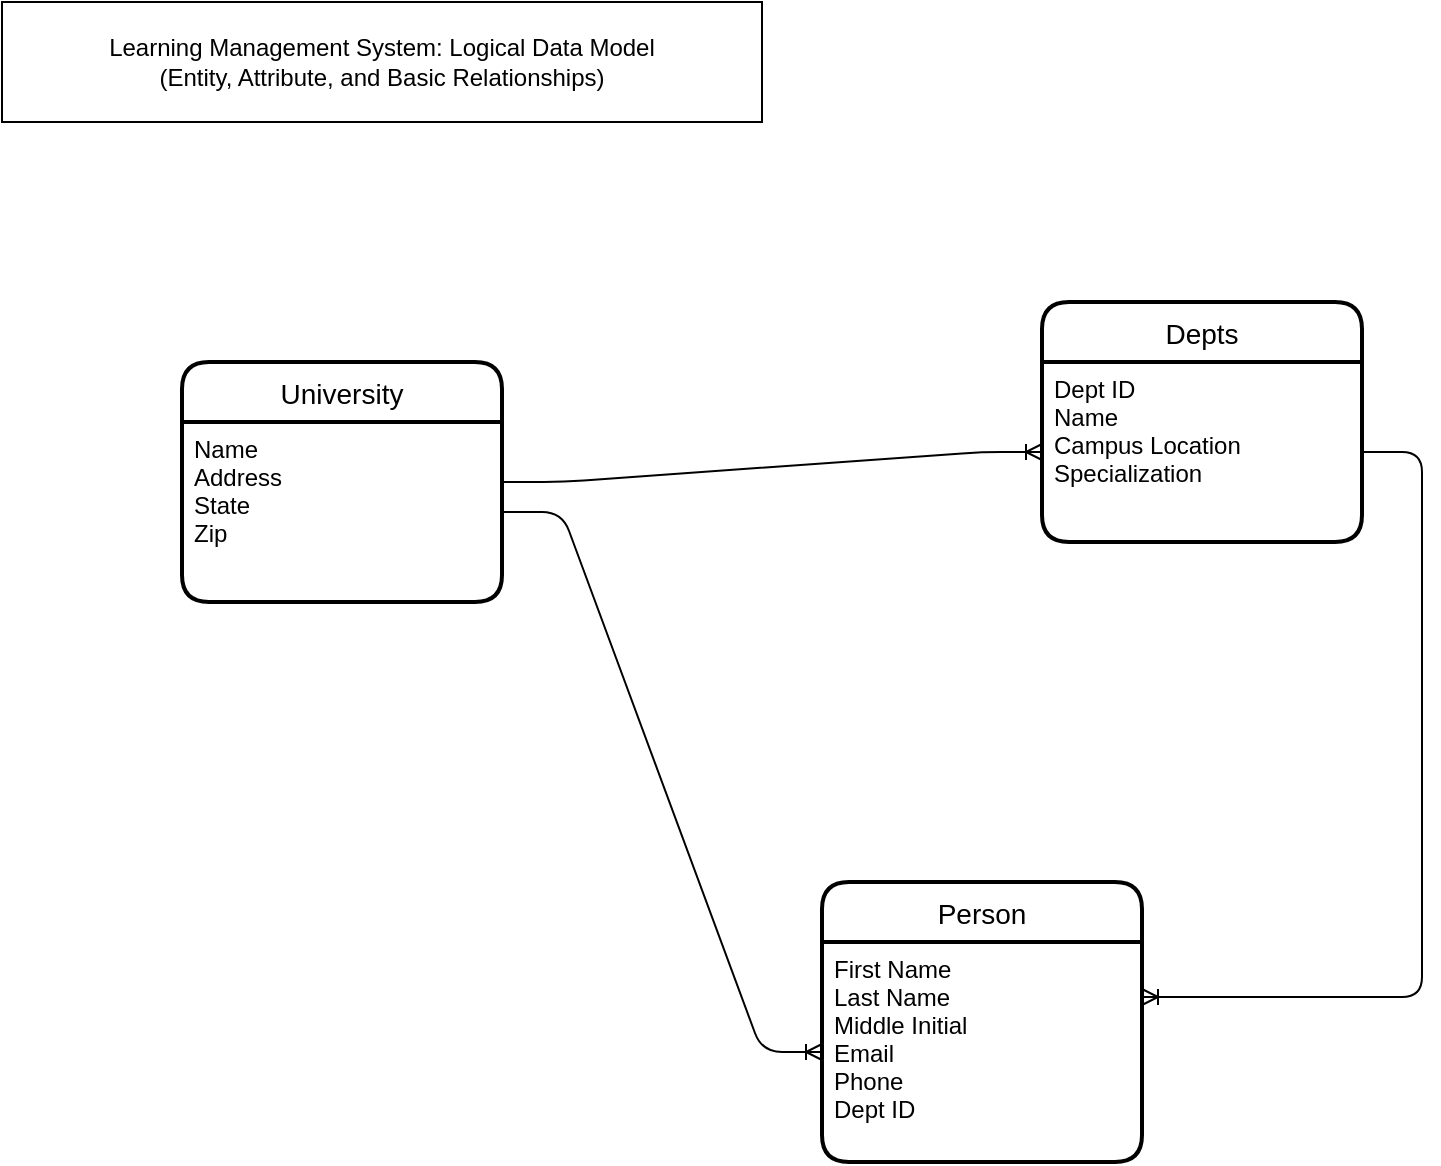 <mxfile version="15.2.9" type="github"><diagram id="R2lEEEUBdFMjLlhIrx00" name="Page-1"><mxGraphModel dx="1622" dy="764" grid="1" gridSize="10" guides="1" tooltips="1" connect="1" arrows="1" fold="1" page="1" pageScale="1" pageWidth="850" pageHeight="1100" math="0" shadow="0" extFonts="Permanent Marker^https://fonts.googleapis.com/css?family=Permanent+Marker"><root><mxCell id="0"/><mxCell id="1" parent="0"/><mxCell id="qW80nswcrllCsw04Sn6J-28" value="Learning Management System: Logical Data Model&lt;br&gt;(Entity, Attribute, and Basic Relationships)" style="rounded=0;whiteSpace=wrap;html=1;" parent="1" vertex="1"><mxGeometry x="30" y="30" width="380" height="60" as="geometry"/></mxCell><mxCell id="qW80nswcrllCsw04Sn6J-55" value="University" style="swimlane;childLayout=stackLayout;horizontal=1;startSize=30;horizontalStack=0;rounded=1;fontSize=14;fontStyle=0;strokeWidth=2;resizeParent=0;resizeLast=1;shadow=0;dashed=0;align=center;" parent="1" vertex="1"><mxGeometry x="120" y="210" width="160" height="120" as="geometry"/></mxCell><mxCell id="qW80nswcrllCsw04Sn6J-56" value="Name&#10;Address&#10;State&#10;Zip" style="align=left;strokeColor=none;fillColor=none;spacingLeft=4;fontSize=12;verticalAlign=top;resizable=0;rotatable=0;part=1;" parent="qW80nswcrllCsw04Sn6J-55" vertex="1"><mxGeometry y="30" width="160" height="90" as="geometry"/></mxCell><mxCell id="qW80nswcrllCsw04Sn6J-57" value="Depts" style="swimlane;childLayout=stackLayout;horizontal=1;startSize=30;horizontalStack=0;rounded=1;fontSize=14;fontStyle=0;strokeWidth=2;resizeParent=0;resizeLast=1;shadow=0;dashed=0;align=center;" parent="1" vertex="1"><mxGeometry x="550" y="180" width="160" height="120" as="geometry"/></mxCell><mxCell id="qW80nswcrllCsw04Sn6J-58" value="Dept ID&#10;Name&#10;Campus Location&#10;Specialization" style="align=left;strokeColor=none;fillColor=none;spacingLeft=4;fontSize=12;verticalAlign=top;resizable=0;rotatable=0;part=1;" parent="qW80nswcrllCsw04Sn6J-57" vertex="1"><mxGeometry y="30" width="160" height="90" as="geometry"/></mxCell><mxCell id="qW80nswcrllCsw04Sn6J-61" value="Person" style="swimlane;childLayout=stackLayout;horizontal=1;startSize=30;horizontalStack=0;rounded=1;fontSize=14;fontStyle=0;strokeWidth=2;resizeParent=0;resizeLast=1;shadow=0;dashed=0;align=center;" parent="1" vertex="1"><mxGeometry x="440" y="470" width="160" height="140" as="geometry"/></mxCell><mxCell id="qW80nswcrllCsw04Sn6J-62" value="First Name&#10;Last Name&#10;Middle Initial&#10;Email&#10;Phone&#10;Dept ID" style="align=left;strokeColor=none;fillColor=none;spacingLeft=4;fontSize=12;verticalAlign=top;resizable=0;rotatable=0;part=1;" parent="qW80nswcrllCsw04Sn6J-61" vertex="1"><mxGeometry y="30" width="160" height="110" as="geometry"/></mxCell><mxCell id="qW80nswcrllCsw04Sn6J-63" value="" style="edgeStyle=entityRelationEdgeStyle;fontSize=12;html=1;endArrow=ERoneToMany;exitX=1.006;exitY=0.333;exitDx=0;exitDy=0;exitPerimeter=0;entryX=0;entryY=0.5;entryDx=0;entryDy=0;" parent="1" source="qW80nswcrllCsw04Sn6J-56" target="qW80nswcrllCsw04Sn6J-58" edge="1"><mxGeometry width="100" height="100" relative="1" as="geometry"><mxPoint x="350" y="370" as="sourcePoint"/><mxPoint x="450" y="270" as="targetPoint"/></mxGeometry></mxCell><mxCell id="qW80nswcrllCsw04Sn6J-64" value="" style="edgeStyle=entityRelationEdgeStyle;fontSize=12;html=1;endArrow=ERoneToMany;entryX=0;entryY=0.5;entryDx=0;entryDy=0;" parent="1" source="qW80nswcrllCsw04Sn6J-56" target="qW80nswcrllCsw04Sn6J-62" edge="1"><mxGeometry width="100" height="100" relative="1" as="geometry"><mxPoint x="270" y="490" as="sourcePoint"/><mxPoint x="370" y="390" as="targetPoint"/></mxGeometry></mxCell><mxCell id="qW80nswcrllCsw04Sn6J-67" value="" style="edgeStyle=entityRelationEdgeStyle;fontSize=12;html=1;endArrow=ERoneToMany;entryX=1;entryY=0.25;entryDx=0;entryDy=0;" parent="1" source="qW80nswcrllCsw04Sn6J-58" target="qW80nswcrllCsw04Sn6J-62" edge="1"><mxGeometry width="100" height="100" relative="1" as="geometry"><mxPoint x="680" y="480" as="sourcePoint"/><mxPoint x="780" y="380" as="targetPoint"/></mxGeometry></mxCell></root></mxGraphModel></diagram></mxfile>
